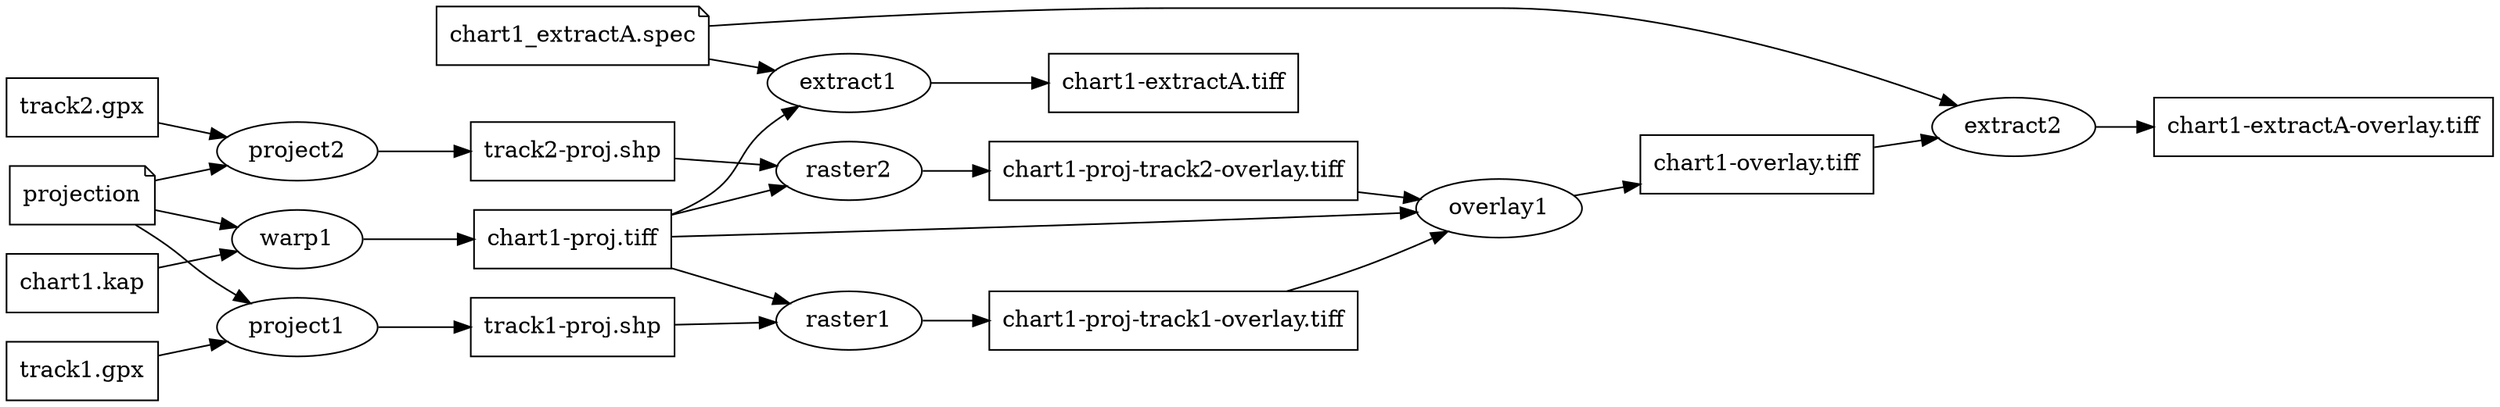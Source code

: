 digraph
{
   rankdir=LR
   {
      node [ shape=box ]
      
      chart1_kap [ label="chart1.kap" ]
      chart1_proj [ label="chart1-proj.tiff" ]
      chart1_extractA [ label="chart1-extractA.tiff" ]
      chart1_overlay [ label="chart1-overlay.tiff" ]
      chart1_extractA_overlay [ label="chart1-extractA-overlay.tiff" ]

      track1_gpx [ label="track1.gpx" ]
      track1_projection_shp [ label="track1-proj.shp" ]

      track2_gpx [ label="track2.gpx" ]
      track2_projection_shp [ label="track2-proj.shp" ]

      chart1_track1_overlay [ label="chart1-proj-track1-overlay.tiff" ]
      chart1_track2_overlay [ label="chart1-proj-track2-overlay.tiff" ]

#      chart2_kap [ label="chart2.kap" ]
#      chart2_proj [ label="chart2.tiff" ]

   }

   {
      node [ shape=note ]

      chart1_extractA_spec [ label="chart1_extractA.spec" ]
#      chart1_extract2_spec [ label="chart1_extract2.spec" ]
      projection [ label="projection" ]
   }

   chart1_kap -> warp1 -> chart1_proj
   projection -> warp1

#   chart2_kap -> warp2 -> chart2_proj
#   projection -> warp2

   chart1_extractA_spec -> extract1
   chart1_proj          -> extract1
   extract1 -> chart1_extractA


   track1_gpx  -> project1
   projection -> project1
   project1 -> track1_projection_shp

   track1_projection_shp -> raster1
   chart1_proj -> raster1
   raster1 -> chart1_track1_overlay

   track2_gpx  -> project2
   projection -> project2
   project2 -> track2_projection_shp
   
   track2_projection_shp -> raster2
   chart1_proj -> raster2
   raster2 -> chart1_track2_overlay

   chart1_proj -> overlay1
   chart1_track1_overlay -> overlay1
   chart1_track2_overlay -> overlay1
   overlay1 -> chart1_overlay
   
   chart1_extractA_spec -> extract2
   chart1_overlay -> extract2
   extract2 -> chart1_extractA_overlay
}

